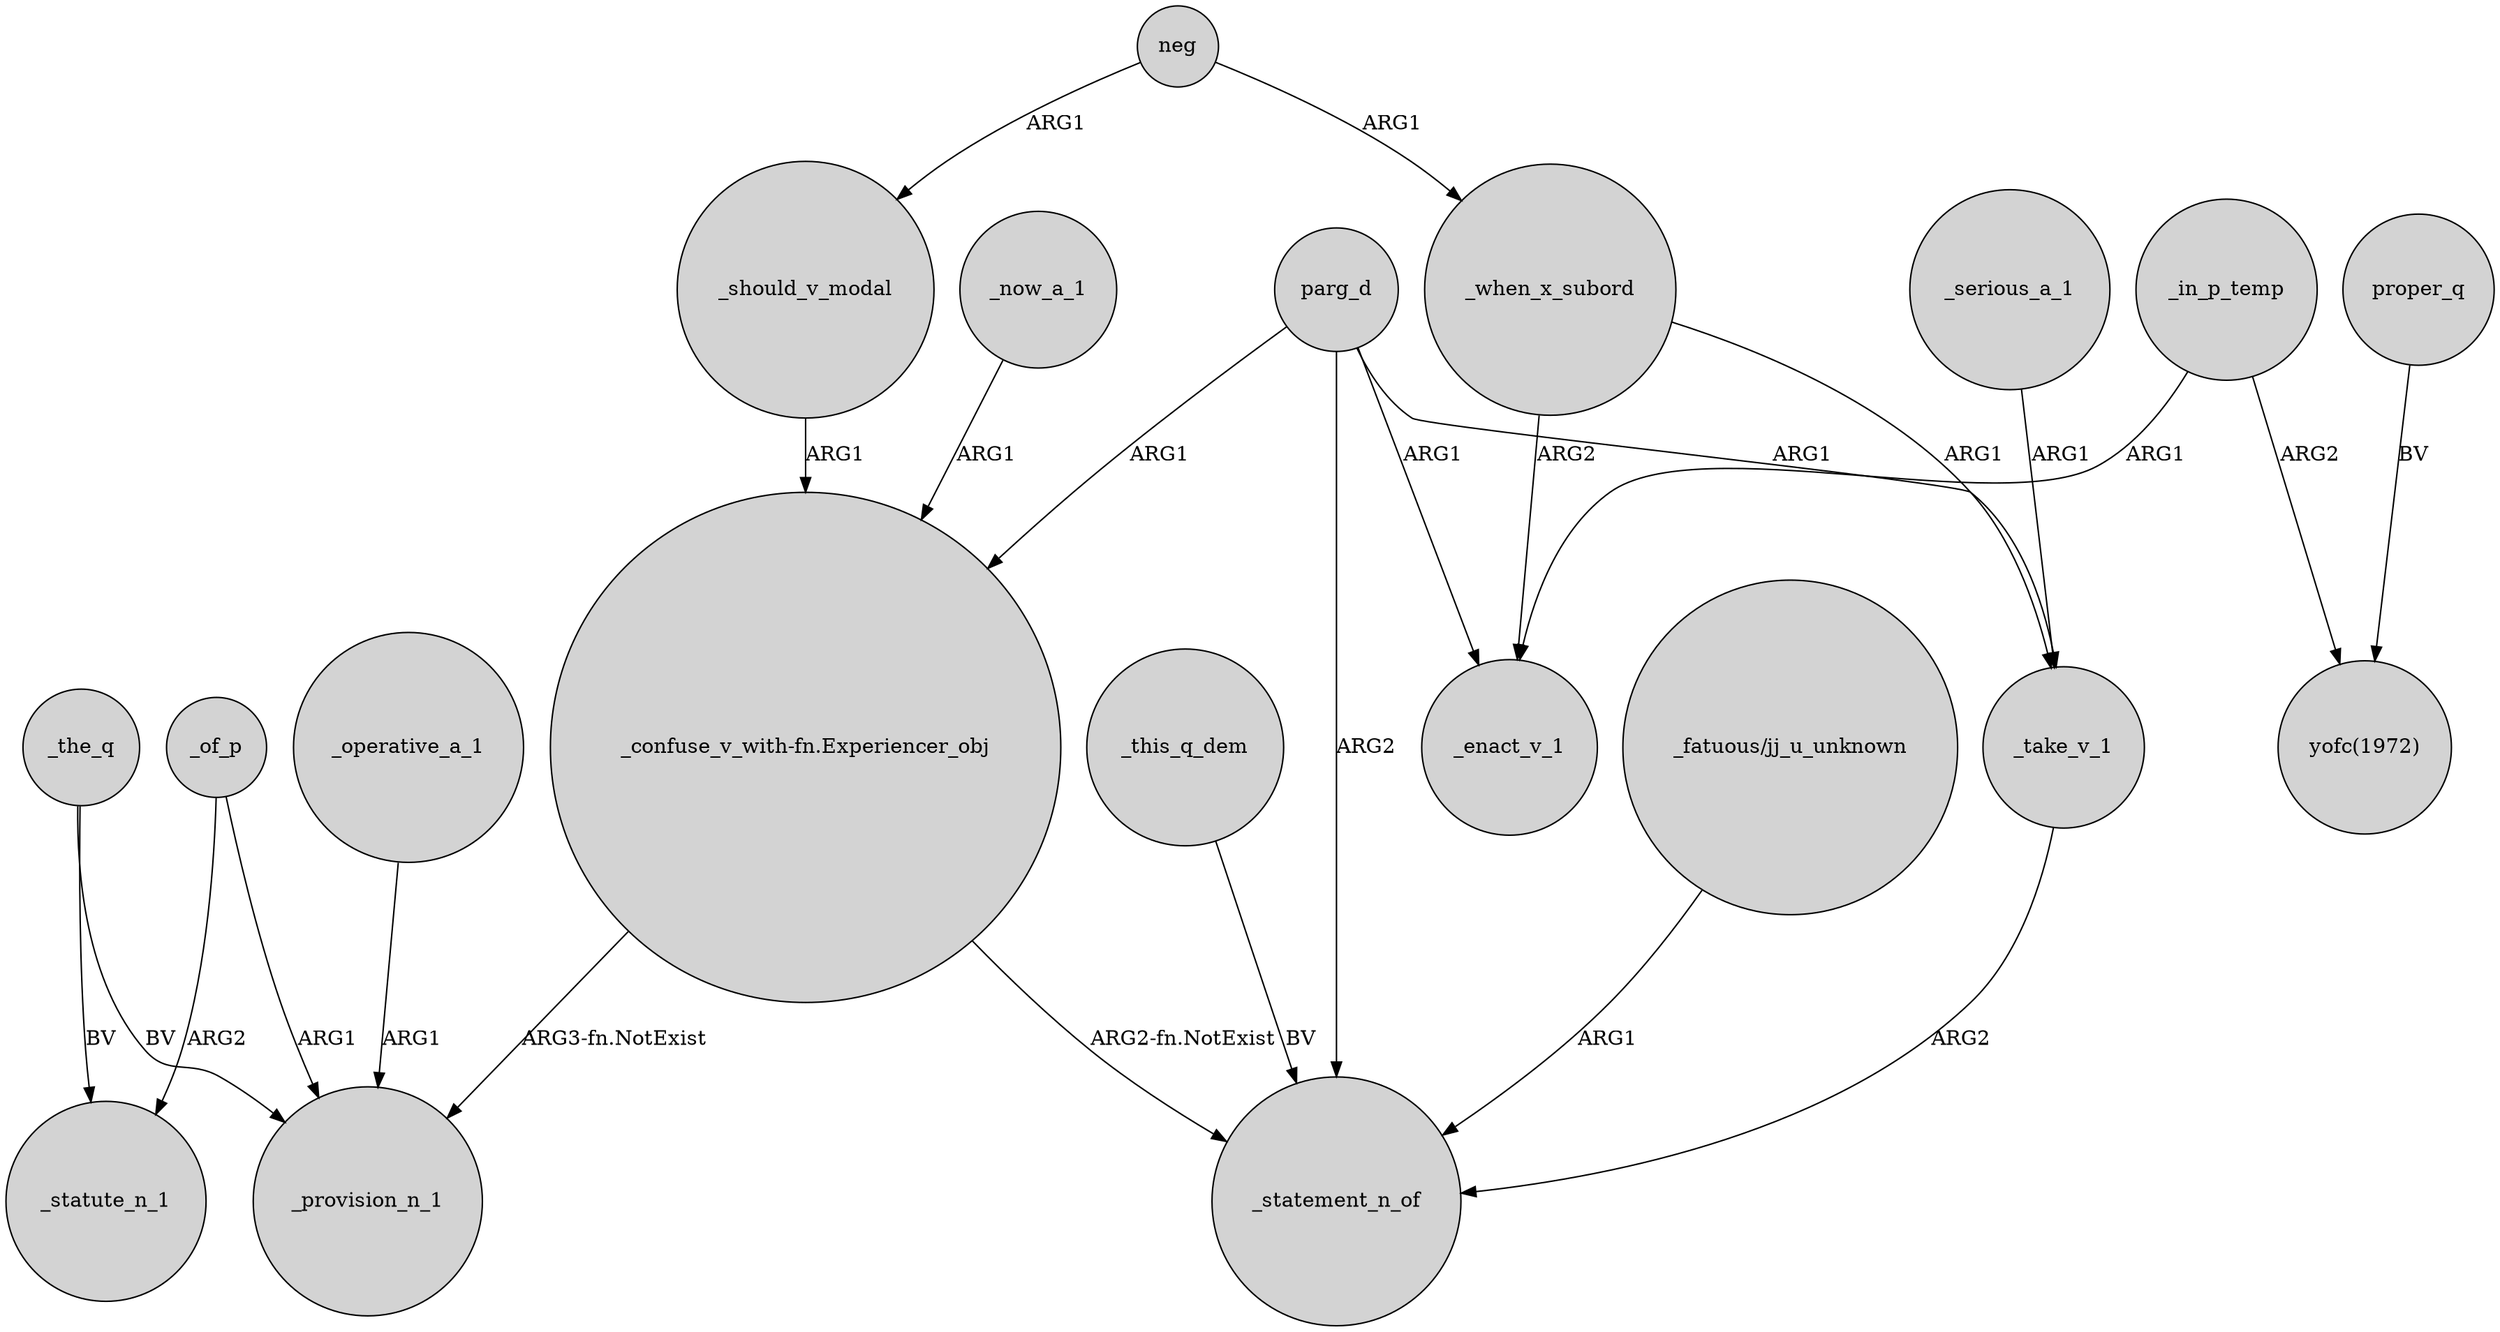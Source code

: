 digraph {
	node [shape=circle style=filled]
	_serious_a_1 -> _take_v_1 [label=ARG1]
	_operative_a_1 -> _provision_n_1 [label=ARG1]
	_this_q_dem -> _statement_n_of [label=BV]
	_should_v_modal -> "_confuse_v_with-fn.Experiencer_obj" [label=ARG1]
	neg -> _should_v_modal [label=ARG1]
	proper_q -> "yofc(1972)" [label=BV]
	_of_p -> _statute_n_1 [label=ARG2]
	_when_x_subord -> _take_v_1 [label=ARG1]
	parg_d -> "_confuse_v_with-fn.Experiencer_obj" [label=ARG1]
	_in_p_temp -> _enact_v_1 [label=ARG1]
	neg -> _when_x_subord [label=ARG1]
	"_confuse_v_with-fn.Experiencer_obj" -> _statement_n_of [label="ARG2-fn.NotExist"]
	_now_a_1 -> "_confuse_v_with-fn.Experiencer_obj" [label=ARG1]
	_the_q -> _statute_n_1 [label=BV]
	_of_p -> _provision_n_1 [label=ARG1]
	"_confuse_v_with-fn.Experiencer_obj" -> _provision_n_1 [label="ARG3-fn.NotExist"]
	_the_q -> _provision_n_1 [label=BV]
	_take_v_1 -> _statement_n_of [label=ARG2]
	parg_d -> _enact_v_1 [label=ARG1]
	parg_d -> _statement_n_of [label=ARG2]
	_in_p_temp -> "yofc(1972)" [label=ARG2]
	_when_x_subord -> _enact_v_1 [label=ARG2]
	parg_d -> _take_v_1 [label=ARG1]
	"_fatuous/jj_u_unknown" -> _statement_n_of [label=ARG1]
}
